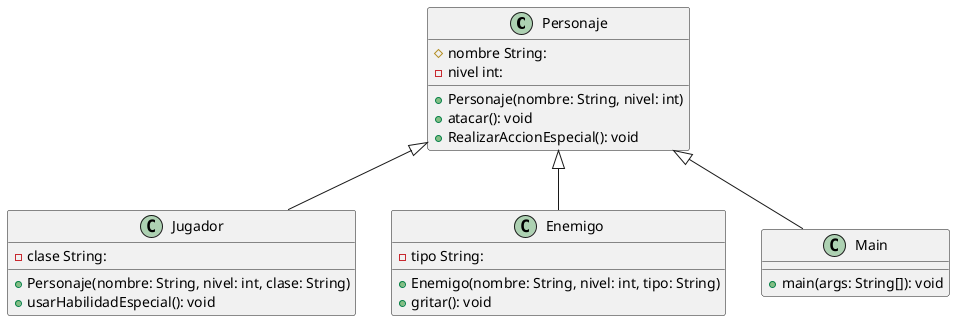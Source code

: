 @startuml Personaje
class Personaje {
    # nombre String:
    - nivel int:
    + Personaje(nombre: String, nivel: int)
    + atacar(): void
    + RealizarAccionEspecial(): void 
}
class Jugador{
    - clase String:
    + Personaje(nombre: String, nivel: int, clase: String)
    + usarHabilidadEspecial(): void
}
class Enemigo {
    - tipo String:
    + Enemigo(nombre: String, nivel: int, tipo: String)
    + gritar(): void
}
class Main {
    + main(args: String[]): void

}
Personaje <|-- Jugador
Personaje <|-- Enemigo
Personaje <|-- Main
@enduml